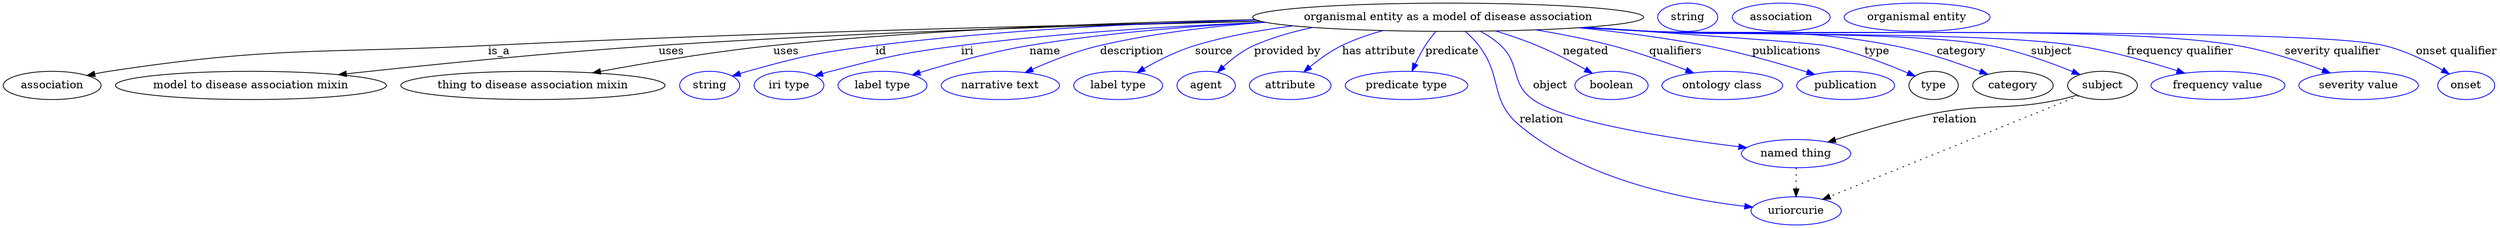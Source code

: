digraph {
	graph [bb="0,0,2597.3,283"];
	node [label="\N"];
	"organismal entity as a model of disease association"	 [height=0.5,
		label="organismal entity as a model of disease association",
		pos="1487,265",
		width=5.344];
	association	 [height=0.5,
		pos="50.046,178",
		width=1.3902];
	"organismal entity as a model of disease association" -> association	 [label=is_a,
		lp="519.05,221.5",
		pos="e,86.564,190.46 1300.2,260.67 1103.1,255.51 783.51,245.45 508.05,229 330.42,218.39 283.81,229.49 109.05,196 104.9,195.21 100.64,\
194.23 96.391,193.15"];
	"model to disease association mixin"	 [height=0.5,
		pos="253.05,178",
		width=3.7552];
	"organismal entity as a model of disease association" -> "model to disease association mixin"	 [label=uses,
		lp="682.05,221.5",
		pos="e,351.41,190.35 1299.8,260.81 1134,256.13 885.65,246.76 670.05,229 548.24,218.97 518.35,210.91 397.05,196 385.52,194.58 373.48,193.09 \
361.47,191.6"];
	"thing to disease association mixin"	 [height=0.5,
		pos="537.05,178",
		width=3.6288];
	"organismal entity as a model of disease association" -> "thing to disease association mixin"	 [label=uses,
		lp="799.05,221.5",
		pos="e,600.83,193.76 1306.3,258.78 1132.9,252.26 883.62,241.26 787.05,229 727.23,221.4 660.34,207.47 610.81,196.08"];
	id	 [color=blue,
		height=0.5,
		label=string,
		pos="716.05,178",
		width=0.84854];
	"organismal entity as a model of disease association" -> id	 [color=blue,
		label=id,
		lp="899.55,221.5",
		pos="e,739.86,189.6 1311,257.7 1165.8,251.05 971.52,240.52 894.05,229 831.67,219.72 815.73,216.36 756.05,196 753.8,195.23 751.5,194.38 \
749.2,193.49",
		style=solid];
	iri	 [color=blue,
		height=0.5,
		label="iri type",
		pos="801.05,178",
		width=1.011];
	"organismal entity as a model of disease association" -> iri	 [color=blue,
		label=iri,
		lp="991.55,221.5",
		pos="e,829.05,189.67 1305,259.1 1209.3,254.2 1090.4,245.26 985.05,229 922.72,219.38 907.22,214.87 847.05,196 844.28,195.13 841.45,194.18 \
838.61,193.19",
		style=solid];
	name	 [color=blue,
		height=0.5,
		label="label type",
		pos="901.05,178",
		width=1.2638];
	"organismal entity as a model of disease association" -> name	 [color=blue,
		label=name,
		lp="1074.5,221.5",
		pos="e,933.14,190.81 1325.6,255.16 1226.3,248.38 1108.7,238.85 1059,229 1018.7,221.01 974.32,206.1 942.87,194.46",
		style=solid];
	description	 [color=blue,
		height=0.5,
		label="narrative text",
		pos="1022,178",
		width=1.6068];
	"organismal entity as a model of disease association" -> description	 [color=blue,
		label=description,
		lp="1166.5,221.5",
		pos="e,1050.6,193.87 1333.5,254.06 1256.9,247.64 1172.9,238.86 1136,229 1109.6,221.92 1081.5,209.41 1059.8,198.56",
		style=solid];
	source	 [color=blue,
		height=0.5,
		label="label type",
		pos="1143,178",
		width=1.2638];
	"organismal entity as a model of disease association" -> source	 [color=blue,
		label=source,
		lp="1253,221.5",
		pos="e,1165.8,193.69 1361.5,251.33 1310.8,244.93 1258.8,236.97 1235,229 1213.7,221.82 1191.5,209.7 1174.3,199.08",
		style=solid];
	"provided by"	 [color=blue,
		height=0.5,
		label=agent,
		pos="1236,178",
		width=0.83048];
	"organismal entity as a model of disease association" -> "provided by"	 [color=blue,
		label="provided by",
		lp="1330,221.5",
		pos="e,1250.5,193.86 1382.3,249.89 1347.1,243.81 1312.8,236.46 1297,229 1282.6,222.16 1268.7,211.06 1257.9,200.97",
		style=solid];
	"has attribute"	 [color=blue,
		height=0.5,
		label=attribute,
		pos="1324,178",
		width=1.1193];
	"organismal entity as a model of disease association" -> "has attribute"	 [color=blue,
		label="has attribute",
		lp="1423.5,221.5",
		pos="e,1342,194.34 1431.6,247.72 1417.7,242.49 1403,236.19 1390,229 1376,221.2 1361.7,210.57 1350,201.03",
		style=solid];
	predicate	 [color=blue,
		height=0.5,
		label="predicate type",
		pos="1443,178",
		width=1.679];
	"organismal entity as a model of disease association" -> predicate	 [color=blue,
		label=predicate,
		lp="1492,221.5",
		pos="e,1451.2,196.08 1476.6,246.81 1473.5,241.15 1470,234.85 1467,229 1463.2,221.41 1459.1,213.07 1455.5,205.38",
		style=solid];
	object	 [color=blue,
		height=0.5,
		label="named thing",
		pos="1861,91",
		width=1.5346];
	"organismal entity as a model of disease association" -> object	 [color=blue,
		label=object,
		lp="1603,178",
		pos="e,1811,98.829 1521.9,247.14 1530,241.97 1538.3,235.85 1545,229 1570,203.53 1557.4,181.31 1586,160 1619.7,134.92 1730.6,112.62 1800.9,\
100.54",
		style=solid];
	relation	 [color=blue,
		height=0.5,
		label=uriorcurie,
		pos="1861,18",
		width=1.2638];
	"organismal entity as a model of disease association" -> relation	 [color=blue,
		label=relation,
		lp="1599,134.5",
		pos="e,1819.2,25.178 1503.2,246.75 1507.8,241.2 1512.8,234.97 1517,229 1547.6,185.91 1537.6,161.02 1578,127 1646.3,69.506 1748.3,40.355 \
1809.4,27.225",
		style=solid];
	negated	 [color=blue,
		height=0.5,
		label=boolean,
		pos="1667,178",
		width=1.0652];
	"organismal entity as a model of disease association" -> negated	 [color=blue,
		label=negated,
		lp="1639.5,221.5",
		pos="e,1647,193.58 1545.3,247.78 1560.5,242.49 1576.7,236.16 1591,229 1607.7,220.73 1624.9,209.39 1638.8,199.51",
		style=solid];
	qualifiers	 [color=blue,
		height=0.5,
		label="ontology class",
		pos="1785,178",
		width=1.7151];
	"organismal entity as a model of disease association" -> qualifiers	 [color=blue,
		label=qualifiers,
		lp="1732,221.5",
		pos="e,1753.4,193.55 1582.6,249.36 1609.6,243.96 1638.7,237.17 1665,229 1692,220.64 1721.2,208.32 1744,197.89",
		style=solid];
	publications	 [color=blue,
		height=0.5,
		label=publication,
		pos="1915,178",
		width=1.3902];
	"organismal entity as a model of disease association" -> publications	 [color=blue,
		label=publications,
		lp="1847.5,221.5",
		pos="e,1881.2,191.35 1624,252.31 1668.4,246.81 1717.6,239.22 1762,229 1799.8,220.31 1841.5,206.09 1871.8,194.88",
		style=solid];
	type	 [height=0.5,
		pos="2010,178",
		width=0.75];
	"organismal entity as a model of disease association" -> type	 [color=blue,
		label=type,
		lp="1943,221.5",
		pos="e,1988.6,189.29 1626,252.53 1740.2,242.28 1883.4,229.37 1885,229 1918.5,221.42 1954.7,205.8 1979.4,193.84",
		style=solid];
	category	 [height=0.5,
		pos="2096,178",
		width=1.1374];
	"organismal entity as a model of disease association" -> category	 [color=blue,
		label=category,
		lp="2033.5,221.5",
		pos="e,2067.9,191.23 1623.8,252.33 1645.3,250.46 1667.3,248.62 1688,247 1808.4,237.62 1841,254.32 1959,229 1993.7,221.56 2031.4,207.03 \
2058.4,195.38",
		style=solid];
	subject	 [height=0.5,
		pos="2191,178",
		width=0.99297];
	"organismal entity as a model of disease association" -> subject	 [color=blue,
		label=subject,
		lp="2128.5,221.5",
		pos="e,2165.4,190.97 1621.9,252.16 1644,250.27 1666.6,248.47 1688,247 1853.6,235.6 1898.7,263.48 2061,229 2094.5,221.9 2130.5,207.15 \
2156.2,195.33",
		style=solid];
	"frequency qualifier"	 [color=blue,
		height=0.5,
		label="frequency value",
		pos="2312,178",
		width=1.8776];
	"organismal entity as a model of disease association" -> "frequency qualifier"	 [color=blue,
		label="frequency qualifier",
		lp="2263,221.5",
		pos="e,2274.6,193.1 1621,252.05 1643.4,250.16 1666.4,248.39 1688,247 1894,233.79 1948.8,264.66 2152,229 2191.1,222.15 2233.8,208.2 2265.2,\
196.61",
		style=solid];
	"severity qualifier"	 [color=blue,
		height=0.5,
		label="severity value",
		pos="2457,178",
		width=1.661];
	"organismal entity as a model of disease association" -> "severity qualifier"	 [color=blue,
		label="severity qualifier",
		lp="2416.5,221.5",
		pos="e,2425,193.24 1619.9,251.95 1642.6,250.05 1666,248.3 1688,247 1828.1,238.74 2181.3,255.67 2319,229 2352.5,222.51 2388.7,208.91 2415.5,\
197.38",
		style=solid];
	"onset qualifier"	 [color=blue,
		height=0.5,
		label=onset,
		pos="2568,178",
		width=0.81243];
	"organismal entity as a model of disease association" -> "onset qualifier"	 [color=blue,
		label="onset qualifier",
		lp="2543.5,221.5",
		pos="e,2548.2,191.39 1619.4,251.89 1642.3,249.99 1665.8,248.25 1688,247 1774.5,242.14 2383.1,250.03 2467,229 2493,222.49 2520,208.44 \
2539.5,196.73",
		style=solid];
	object -> relation	 [pos="e,1861,36.09 1861,72.955 1861,64.883 1861,55.176 1861,46.182",
		style=dotted];
	association_type	 [color=blue,
		height=0.5,
		label=string,
		pos="1728,265",
		width=0.84854];
	association_category	 [color=blue,
		height=0.5,
		label=association,
		pos="1827,265",
		width=1.3902];
	subject -> object	 [label=relation,
		lp="2032,134.5",
		pos="e,1895.9,105.03 2164.3,166.04 2158.4,163.75 2152.1,161.58 2146,160 2087.5,144.64 2070,155.81 2011,142 1974.8,133.52 1935,119.77 \
1905.5,108.68"];
	subject -> relation	 [pos="e,1890.1,32.081 2165.2,165.45 2107.2,137.37 1967.1,69.408 1899.2,36.486",
		style=dotted];
	"organismal entity as a model of disease association_subject"	 [color=blue,
		height=0.5,
		label="organismal entity",
		pos="1968,265",
		width=2.022];
}
